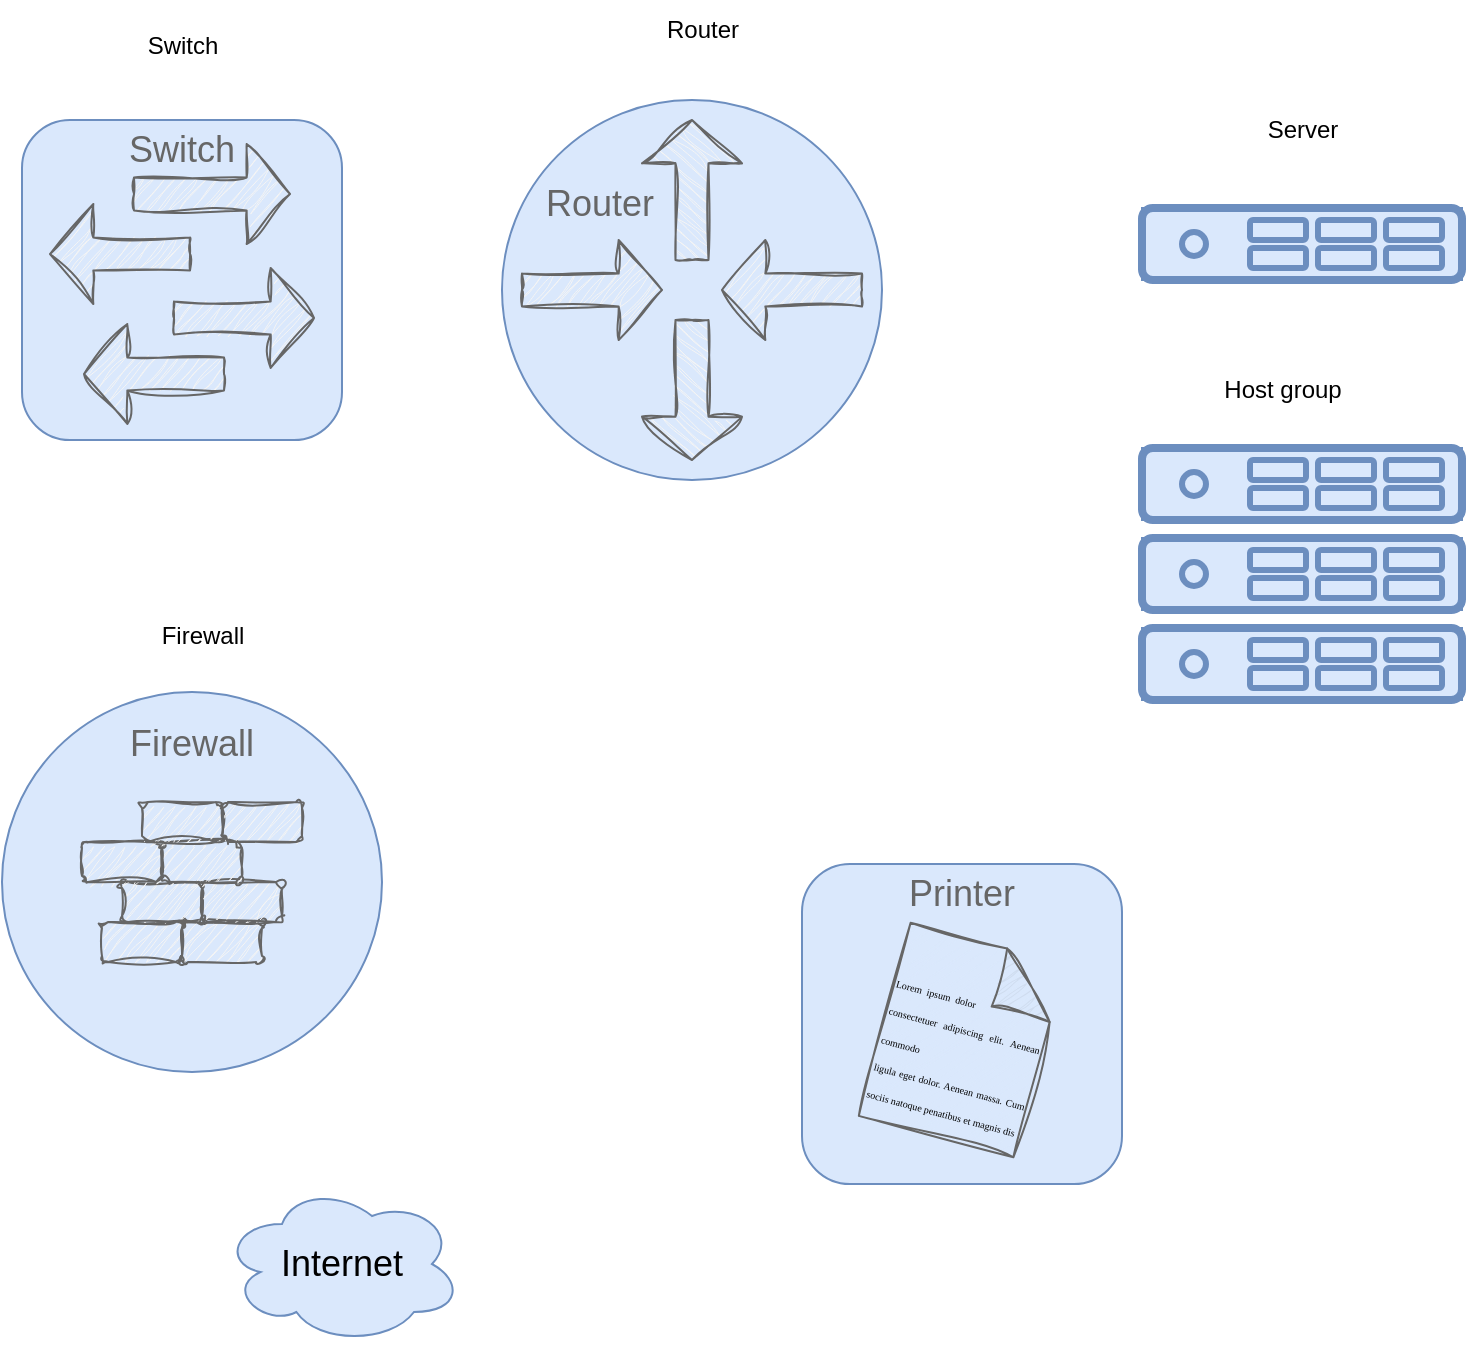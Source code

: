 <mxfile version="25.0.2">
  <diagram name="Seite-1" id="SrqFh5oyxcoo33-7i-of">
    <mxGraphModel dx="1728" dy="997" grid="1" gridSize="10" guides="1" tooltips="1" connect="1" arrows="1" fold="1" page="1" pageScale="1" pageWidth="827" pageHeight="1169" math="0" shadow="0">
      <root>
        <mxCell id="0" />
        <mxCell id="1" parent="0" />
        <mxCell id="4YILZ2q9aPKqP9c5X9KM-10" value="Router" style="text;html=1;align=center;verticalAlign=middle;resizable=0;points=[];autosize=1;strokeColor=none;fillColor=none;" parent="1" vertex="1">
          <mxGeometry x="370" y="360" width="60" height="30" as="geometry" />
        </mxCell>
        <mxCell id="4YILZ2q9aPKqP9c5X9KM-16" value="Switch" style="text;html=1;align=center;verticalAlign=middle;resizable=0;points=[];autosize=1;strokeColor=none;fillColor=none;" parent="1" vertex="1">
          <mxGeometry x="110" y="368" width="60" height="30" as="geometry" />
        </mxCell>
        <mxCell id="4YILZ2q9aPKqP9c5X9KM-25" value="" style="group;fillColor=#dae8fc;strokeColor=#6c8ebf;" parent="1" vertex="1" connectable="0">
          <mxGeometry x="620" y="464" width="160" height="36" as="geometry" />
        </mxCell>
        <mxCell id="4YILZ2q9aPKqP9c5X9KM-17" value="" style="rounded=1;whiteSpace=wrap;html=1;strokeWidth=4;fillColor=#dae8fc;strokeColor=#6c8ebf;" parent="4YILZ2q9aPKqP9c5X9KM-25" vertex="1">
          <mxGeometry width="160" height="36" as="geometry" />
        </mxCell>
        <mxCell id="4YILZ2q9aPKqP9c5X9KM-18" value="" style="ellipse;whiteSpace=wrap;html=1;aspect=fixed;strokeWidth=3;fillColor=#dae8fc;strokeColor=#6c8ebf;" parent="4YILZ2q9aPKqP9c5X9KM-25" vertex="1">
          <mxGeometry x="20" y="12" width="12" height="12" as="geometry" />
        </mxCell>
        <mxCell id="4YILZ2q9aPKqP9c5X9KM-19" value="" style="rounded=1;whiteSpace=wrap;html=1;strokeWidth=3;fillColor=#dae8fc;strokeColor=#6c8ebf;" parent="4YILZ2q9aPKqP9c5X9KM-25" vertex="1">
          <mxGeometry x="54" y="6" width="28" height="10" as="geometry" />
        </mxCell>
        <mxCell id="4YILZ2q9aPKqP9c5X9KM-20" value="" style="rounded=1;whiteSpace=wrap;html=1;strokeWidth=3;fillColor=#dae8fc;strokeColor=#6c8ebf;" parent="4YILZ2q9aPKqP9c5X9KM-25" vertex="1">
          <mxGeometry x="88" y="6" width="28" height="10" as="geometry" />
        </mxCell>
        <mxCell id="4YILZ2q9aPKqP9c5X9KM-21" value="" style="rounded=1;whiteSpace=wrap;html=1;strokeWidth=3;fillColor=#dae8fc;strokeColor=#6c8ebf;" parent="4YILZ2q9aPKqP9c5X9KM-25" vertex="1">
          <mxGeometry x="122" y="6" width="28" height="10" as="geometry" />
        </mxCell>
        <mxCell id="4YILZ2q9aPKqP9c5X9KM-22" value="" style="rounded=1;whiteSpace=wrap;html=1;strokeWidth=3;fillColor=#dae8fc;strokeColor=#6c8ebf;" parent="4YILZ2q9aPKqP9c5X9KM-25" vertex="1">
          <mxGeometry x="54" y="20" width="28" height="10" as="geometry" />
        </mxCell>
        <mxCell id="4YILZ2q9aPKqP9c5X9KM-23" value="" style="rounded=1;whiteSpace=wrap;html=1;strokeWidth=3;fillColor=#dae8fc;strokeColor=#6c8ebf;" parent="4YILZ2q9aPKqP9c5X9KM-25" vertex="1">
          <mxGeometry x="88" y="20" width="28" height="10" as="geometry" />
        </mxCell>
        <mxCell id="4YILZ2q9aPKqP9c5X9KM-24" value="" style="rounded=1;whiteSpace=wrap;html=1;strokeWidth=3;fillColor=#dae8fc;strokeColor=#6c8ebf;" parent="4YILZ2q9aPKqP9c5X9KM-25" vertex="1">
          <mxGeometry x="122" y="20" width="28" height="10" as="geometry" />
        </mxCell>
        <mxCell id="4YILZ2q9aPKqP9c5X9KM-26" value="" style="group;fillColor=none;fillStyle=auto;container=0;" parent="1" vertex="1" connectable="0">
          <mxGeometry x="300" y="410" width="190" height="190" as="geometry" />
        </mxCell>
        <mxCell id="4YILZ2q9aPKqP9c5X9KM-28" value="Server" style="text;html=1;align=center;verticalAlign=middle;resizable=0;points=[];autosize=1;strokeColor=none;fillColor=none;" parent="1" vertex="1">
          <mxGeometry x="670" y="410" width="60" height="30" as="geometry" />
        </mxCell>
        <mxCell id="4YILZ2q9aPKqP9c5X9KM-29" value="" style="group;fillColor=#dae8fc;strokeColor=#6c8ebf;" parent="1" vertex="1" connectable="0">
          <mxGeometry x="620" y="584" width="160" height="36" as="geometry" />
        </mxCell>
        <mxCell id="4YILZ2q9aPKqP9c5X9KM-30" value="" style="rounded=1;whiteSpace=wrap;html=1;strokeWidth=4;fillColor=#dae8fc;strokeColor=#6c8ebf;" parent="4YILZ2q9aPKqP9c5X9KM-29" vertex="1">
          <mxGeometry width="160" height="36" as="geometry" />
        </mxCell>
        <mxCell id="4YILZ2q9aPKqP9c5X9KM-31" value="" style="ellipse;whiteSpace=wrap;html=1;aspect=fixed;strokeWidth=3;fillColor=#dae8fc;strokeColor=#6c8ebf;" parent="4YILZ2q9aPKqP9c5X9KM-29" vertex="1">
          <mxGeometry x="20" y="12" width="12" height="12" as="geometry" />
        </mxCell>
        <mxCell id="4YILZ2q9aPKqP9c5X9KM-32" value="" style="rounded=1;whiteSpace=wrap;html=1;strokeWidth=3;fillColor=#dae8fc;strokeColor=#6c8ebf;" parent="4YILZ2q9aPKqP9c5X9KM-29" vertex="1">
          <mxGeometry x="54" y="6" width="28" height="10" as="geometry" />
        </mxCell>
        <mxCell id="4YILZ2q9aPKqP9c5X9KM-33" value="" style="rounded=1;whiteSpace=wrap;html=1;strokeWidth=3;fillColor=#dae8fc;strokeColor=#6c8ebf;" parent="4YILZ2q9aPKqP9c5X9KM-29" vertex="1">
          <mxGeometry x="88" y="6" width="28" height="10" as="geometry" />
        </mxCell>
        <mxCell id="4YILZ2q9aPKqP9c5X9KM-34" value="" style="rounded=1;whiteSpace=wrap;html=1;strokeWidth=3;fillColor=#dae8fc;strokeColor=#6c8ebf;" parent="4YILZ2q9aPKqP9c5X9KM-29" vertex="1">
          <mxGeometry x="122" y="6" width="28" height="10" as="geometry" />
        </mxCell>
        <mxCell id="4YILZ2q9aPKqP9c5X9KM-35" value="" style="rounded=1;whiteSpace=wrap;html=1;strokeWidth=3;fillColor=#dae8fc;strokeColor=#6c8ebf;" parent="4YILZ2q9aPKqP9c5X9KM-29" vertex="1">
          <mxGeometry x="54" y="20" width="28" height="10" as="geometry" />
        </mxCell>
        <mxCell id="4YILZ2q9aPKqP9c5X9KM-36" value="" style="rounded=1;whiteSpace=wrap;html=1;strokeWidth=3;fillColor=#dae8fc;strokeColor=#6c8ebf;" parent="4YILZ2q9aPKqP9c5X9KM-29" vertex="1">
          <mxGeometry x="88" y="20" width="28" height="10" as="geometry" />
        </mxCell>
        <mxCell id="4YILZ2q9aPKqP9c5X9KM-37" value="" style="rounded=1;whiteSpace=wrap;html=1;strokeWidth=3;fillColor=#dae8fc;strokeColor=#6c8ebf;" parent="4YILZ2q9aPKqP9c5X9KM-29" vertex="1">
          <mxGeometry x="122" y="20" width="28" height="10" as="geometry" />
        </mxCell>
        <mxCell id="4YILZ2q9aPKqP9c5X9KM-39" value="" style="group;fillColor=#dae8fc;strokeColor=#6c8ebf;" parent="1" vertex="1" connectable="0">
          <mxGeometry x="620" y="629" width="160" height="36" as="geometry" />
        </mxCell>
        <mxCell id="4YILZ2q9aPKqP9c5X9KM-40" value="" style="rounded=1;whiteSpace=wrap;html=1;strokeWidth=4;fillColor=#dae8fc;strokeColor=#6c8ebf;" parent="4YILZ2q9aPKqP9c5X9KM-39" vertex="1">
          <mxGeometry width="160" height="36" as="geometry" />
        </mxCell>
        <mxCell id="4YILZ2q9aPKqP9c5X9KM-41" value="" style="ellipse;whiteSpace=wrap;html=1;aspect=fixed;strokeWidth=3;fillColor=#dae8fc;strokeColor=#6c8ebf;" parent="4YILZ2q9aPKqP9c5X9KM-39" vertex="1">
          <mxGeometry x="20" y="12" width="12" height="12" as="geometry" />
        </mxCell>
        <mxCell id="4YILZ2q9aPKqP9c5X9KM-42" value="" style="rounded=1;whiteSpace=wrap;html=1;strokeWidth=3;fillColor=#dae8fc;strokeColor=#6c8ebf;" parent="4YILZ2q9aPKqP9c5X9KM-39" vertex="1">
          <mxGeometry x="54" y="6" width="28" height="10" as="geometry" />
        </mxCell>
        <mxCell id="4YILZ2q9aPKqP9c5X9KM-43" value="" style="rounded=1;whiteSpace=wrap;html=1;strokeWidth=3;fillColor=#dae8fc;strokeColor=#6c8ebf;" parent="4YILZ2q9aPKqP9c5X9KM-39" vertex="1">
          <mxGeometry x="88" y="6" width="28" height="10" as="geometry" />
        </mxCell>
        <mxCell id="4YILZ2q9aPKqP9c5X9KM-44" value="" style="rounded=1;whiteSpace=wrap;html=1;strokeWidth=3;fillColor=#dae8fc;strokeColor=#6c8ebf;" parent="4YILZ2q9aPKqP9c5X9KM-39" vertex="1">
          <mxGeometry x="122" y="6" width="28" height="10" as="geometry" />
        </mxCell>
        <mxCell id="4YILZ2q9aPKqP9c5X9KM-45" value="" style="rounded=1;whiteSpace=wrap;html=1;strokeWidth=3;fillColor=#dae8fc;strokeColor=#6c8ebf;" parent="4YILZ2q9aPKqP9c5X9KM-39" vertex="1">
          <mxGeometry x="54" y="20" width="28" height="10" as="geometry" />
        </mxCell>
        <mxCell id="4YILZ2q9aPKqP9c5X9KM-46" value="" style="rounded=1;whiteSpace=wrap;html=1;strokeWidth=3;fillColor=#dae8fc;strokeColor=#6c8ebf;" parent="4YILZ2q9aPKqP9c5X9KM-39" vertex="1">
          <mxGeometry x="88" y="20" width="28" height="10" as="geometry" />
        </mxCell>
        <mxCell id="4YILZ2q9aPKqP9c5X9KM-47" value="" style="rounded=1;whiteSpace=wrap;html=1;strokeWidth=3;fillColor=#dae8fc;strokeColor=#6c8ebf;" parent="4YILZ2q9aPKqP9c5X9KM-39" vertex="1">
          <mxGeometry x="122" y="20" width="28" height="10" as="geometry" />
        </mxCell>
        <mxCell id="4YILZ2q9aPKqP9c5X9KM-48" value="" style="group;fillColor=#dae8fc;strokeColor=#6c8ebf;" parent="1" vertex="1" connectable="0">
          <mxGeometry x="620" y="674" width="160" height="36" as="geometry" />
        </mxCell>
        <mxCell id="4YILZ2q9aPKqP9c5X9KM-49" value="" style="rounded=1;whiteSpace=wrap;html=1;strokeWidth=4;fillColor=#dae8fc;strokeColor=#6c8ebf;" parent="4YILZ2q9aPKqP9c5X9KM-48" vertex="1">
          <mxGeometry width="160" height="36" as="geometry" />
        </mxCell>
        <mxCell id="4YILZ2q9aPKqP9c5X9KM-50" value="" style="ellipse;whiteSpace=wrap;html=1;aspect=fixed;strokeWidth=3;fillColor=#dae8fc;strokeColor=#6c8ebf;" parent="4YILZ2q9aPKqP9c5X9KM-48" vertex="1">
          <mxGeometry x="20" y="12" width="12" height="12" as="geometry" />
        </mxCell>
        <mxCell id="4YILZ2q9aPKqP9c5X9KM-51" value="" style="rounded=1;whiteSpace=wrap;html=1;strokeWidth=3;fillColor=#dae8fc;strokeColor=#6c8ebf;" parent="4YILZ2q9aPKqP9c5X9KM-48" vertex="1">
          <mxGeometry x="54" y="6" width="28" height="10" as="geometry" />
        </mxCell>
        <mxCell id="4YILZ2q9aPKqP9c5X9KM-52" value="" style="rounded=1;whiteSpace=wrap;html=1;strokeWidth=3;fillColor=#dae8fc;strokeColor=#6c8ebf;" parent="4YILZ2q9aPKqP9c5X9KM-48" vertex="1">
          <mxGeometry x="88" y="6" width="28" height="10" as="geometry" />
        </mxCell>
        <mxCell id="4YILZ2q9aPKqP9c5X9KM-53" value="" style="rounded=1;whiteSpace=wrap;html=1;strokeWidth=3;fillColor=#dae8fc;strokeColor=#6c8ebf;" parent="4YILZ2q9aPKqP9c5X9KM-48" vertex="1">
          <mxGeometry x="122" y="6" width="28" height="10" as="geometry" />
        </mxCell>
        <mxCell id="4YILZ2q9aPKqP9c5X9KM-54" value="" style="rounded=1;whiteSpace=wrap;html=1;strokeWidth=3;fillColor=#dae8fc;strokeColor=#6c8ebf;" parent="4YILZ2q9aPKqP9c5X9KM-48" vertex="1">
          <mxGeometry x="54" y="20" width="28" height="10" as="geometry" />
        </mxCell>
        <mxCell id="4YILZ2q9aPKqP9c5X9KM-55" value="" style="rounded=1;whiteSpace=wrap;html=1;strokeWidth=3;fillColor=#dae8fc;strokeColor=#6c8ebf;" parent="4YILZ2q9aPKqP9c5X9KM-48" vertex="1">
          <mxGeometry x="88" y="20" width="28" height="10" as="geometry" />
        </mxCell>
        <mxCell id="4YILZ2q9aPKqP9c5X9KM-56" value="" style="rounded=1;whiteSpace=wrap;html=1;strokeWidth=3;fillColor=#dae8fc;strokeColor=#6c8ebf;" parent="4YILZ2q9aPKqP9c5X9KM-48" vertex="1">
          <mxGeometry x="122" y="20" width="28" height="10" as="geometry" />
        </mxCell>
        <mxCell id="4YILZ2q9aPKqP9c5X9KM-57" value="Host group" style="text;html=1;align=center;verticalAlign=middle;resizable=0;points=[];autosize=1;strokeColor=none;fillColor=none;" parent="1" vertex="1">
          <mxGeometry x="650" y="540" width="80" height="30" as="geometry" />
        </mxCell>
        <mxCell id="4YILZ2q9aPKqP9c5X9KM-59" value="&lt;font style=&quot;font-size: 18px;&quot; color=&quot;#666666&quot;&gt;Firewall&lt;/font&gt;&lt;div&gt;&lt;font style=&quot;font-size: 18px;&quot; color=&quot;#666666&quot;&gt;&lt;br&gt;&lt;/font&gt;&lt;/div&gt;&lt;div&gt;&lt;font style=&quot;font-size: 18px;&quot; color=&quot;#666666&quot;&gt;&lt;br&gt;&lt;/font&gt;&lt;/div&gt;&lt;div&gt;&lt;font style=&quot;font-size: 18px;&quot; color=&quot;#666666&quot;&gt;&lt;br&gt;&lt;/font&gt;&lt;/div&gt;&lt;div&gt;&lt;font style=&quot;font-size: 18px;&quot; color=&quot;#666666&quot;&gt;&lt;br&gt;&lt;/font&gt;&lt;/div&gt;&lt;div&gt;&lt;br&gt;&lt;/div&gt;&lt;div&gt;&lt;font style=&quot;font-size: 18px;&quot; color=&quot;#666666&quot;&gt;&lt;br&gt;&lt;/font&gt;&lt;/div&gt;&lt;div&gt;&lt;br&gt;&lt;/div&gt;" style="ellipse;whiteSpace=wrap;html=1;aspect=fixed;fillColor=#dae8fc;strokeColor=#6c8ebf;" parent="1" vertex="1">
          <mxGeometry x="50" y="706" width="190" height="190" as="geometry" />
        </mxCell>
        <mxCell id="4YILZ2q9aPKqP9c5X9KM-97" value="" style="rounded=1;whiteSpace=wrap;html=1;strokeWidth=1;sketch=1;curveFitting=1;jiggle=2;fillColor=#f5f5f5;strokeColor=#666666;fontColor=#333333;" parent="1" vertex="1">
          <mxGeometry x="100" y="821" width="40" height="20" as="geometry" />
        </mxCell>
        <mxCell id="4YILZ2q9aPKqP9c5X9KM-98" value="" style="rounded=1;whiteSpace=wrap;html=1;strokeWidth=1;sketch=1;curveFitting=1;jiggle=2;fillColor=#f5f5f5;strokeColor=#666666;fontColor=#333333;" parent="1" vertex="1">
          <mxGeometry x="140" y="821" width="40" height="20" as="geometry" />
        </mxCell>
        <mxCell id="4YILZ2q9aPKqP9c5X9KM-99" value="" style="rounded=1;whiteSpace=wrap;html=1;strokeWidth=1;sketch=1;curveFitting=1;jiggle=2;fillColor=#f5f5f5;strokeColor=#666666;fontColor=#333333;" parent="1" vertex="1">
          <mxGeometry x="110" y="801" width="40" height="20" as="geometry" />
        </mxCell>
        <mxCell id="4YILZ2q9aPKqP9c5X9KM-100" value="" style="rounded=1;whiteSpace=wrap;html=1;strokeWidth=1;sketch=1;curveFitting=1;jiggle=2;fillColor=#f5f5f5;strokeColor=#666666;fontColor=#333333;" parent="1" vertex="1">
          <mxGeometry x="150" y="801" width="40" height="20" as="geometry" />
        </mxCell>
        <mxCell id="4YILZ2q9aPKqP9c5X9KM-101" value="" style="rounded=1;whiteSpace=wrap;html=1;strokeWidth=1;sketch=1;curveFitting=1;jiggle=2;fillColor=#f5f5f5;strokeColor=#666666;fontColor=#333333;" parent="1" vertex="1">
          <mxGeometry x="90" y="781" width="40" height="20" as="geometry" />
        </mxCell>
        <mxCell id="4YILZ2q9aPKqP9c5X9KM-102" value="" style="rounded=1;whiteSpace=wrap;html=1;strokeWidth=1;sketch=1;curveFitting=1;jiggle=2;fillColor=#f5f5f5;strokeColor=#666666;fontColor=#333333;" parent="1" vertex="1">
          <mxGeometry x="130" y="781" width="40" height="20" as="geometry" />
        </mxCell>
        <mxCell id="4YILZ2q9aPKqP9c5X9KM-103" value="" style="rounded=1;whiteSpace=wrap;html=1;strokeWidth=1;sketch=1;curveFitting=1;jiggle=2;fillColor=#f5f5f5;strokeColor=#666666;fontColor=#333333;" parent="1" vertex="1">
          <mxGeometry x="120" y="761" width="40" height="20" as="geometry" />
        </mxCell>
        <mxCell id="4YILZ2q9aPKqP9c5X9KM-104" value="" style="rounded=1;whiteSpace=wrap;html=1;strokeWidth=1;sketch=1;curveFitting=1;jiggle=2;fillColor=#f5f5f5;strokeColor=#666666;fontColor=#333333;" parent="1" vertex="1">
          <mxGeometry x="160" y="761" width="40" height="20" as="geometry" />
        </mxCell>
        <mxCell id="4YILZ2q9aPKqP9c5X9KM-105" value="Firewall" style="text;html=1;align=center;verticalAlign=middle;resizable=0;points=[];autosize=1;strokeColor=none;fillColor=none;" parent="1" vertex="1">
          <mxGeometry x="120" y="663" width="60" height="30" as="geometry" />
        </mxCell>
        <mxCell id="4YILZ2q9aPKqP9c5X9KM-9" value="&lt;font style=&quot;font-size: 18px;&quot; color=&quot;#666666&quot;&gt;Switch&lt;/font&gt;&lt;div&gt;&lt;font color=&quot;#666666&quot;&gt;&lt;br&gt;&lt;/font&gt;&lt;/div&gt;&lt;div&gt;&lt;font color=&quot;#666666&quot;&gt;&lt;br&gt;&lt;/font&gt;&lt;/div&gt;&lt;div&gt;&lt;font color=&quot;#666666&quot;&gt;&lt;br&gt;&lt;/font&gt;&lt;/div&gt;&lt;div&gt;&lt;font color=&quot;#666666&quot;&gt;&lt;br&gt;&lt;/font&gt;&lt;/div&gt;&lt;div&gt;&lt;font color=&quot;#666666&quot;&gt;&lt;br&gt;&lt;/font&gt;&lt;/div&gt;&lt;div&gt;&lt;font color=&quot;#666666&quot;&gt;&lt;br&gt;&lt;/font&gt;&lt;/div&gt;&lt;div&gt;&lt;font color=&quot;#666666&quot;&gt;&lt;br&gt;&lt;/font&gt;&lt;/div&gt;&lt;div&gt;&lt;font color=&quot;#666666&quot;&gt;&lt;br&gt;&lt;/font&gt;&lt;/div&gt;&lt;div&gt;&lt;br&gt;&lt;/div&gt;" style="rounded=1;whiteSpace=wrap;html=1;fillColor=#dae8fc;strokeColor=#6c8ebf;container=0;" parent="1" vertex="1">
          <mxGeometry x="60" y="420" width="160" height="160" as="geometry" />
        </mxCell>
        <mxCell id="4YILZ2q9aPKqP9c5X9KM-11" value="" style="html=1;shadow=0;dashed=0;align=center;verticalAlign=middle;shape=mxgraph.arrows2.arrow;dy=0.67;dx=21.67;direction=north;notch=0;strokeColor=#666666;rotation=90;fillColor=#f5f5f5;sketch=1;curveFitting=1;jiggle=2;fontColor=#333333;container=0;" parent="1" vertex="1">
          <mxGeometry x="130" y="418" width="50" height="78" as="geometry" />
        </mxCell>
        <mxCell id="4YILZ2q9aPKqP9c5X9KM-12" value="" style="html=1;shadow=0;dashed=0;align=center;verticalAlign=middle;shape=mxgraph.arrows2.arrow;dy=0.67;dx=21.67;direction=north;notch=0;strokeColor=#666666;rotation=90;fillColor=#f5f5f5;fontColor=#333333;sketch=1;curveFitting=1;jiggle=2;container=0;" parent="1" vertex="1">
          <mxGeometry x="146" y="484" width="50" height="70" as="geometry" />
        </mxCell>
        <mxCell id="4YILZ2q9aPKqP9c5X9KM-13" value="" style="html=1;shadow=0;dashed=0;align=center;verticalAlign=middle;shape=mxgraph.arrows2.arrow;dy=0.67;dx=21.67;direction=north;notch=0;strokeColor=#666666;rotation=-90;fillColor=#f5f5f5;fontColor=#333333;sketch=1;curveFitting=1;jiggle=2;container=0;" parent="1" vertex="1">
          <mxGeometry x="84" y="452" width="50" height="70" as="geometry" />
        </mxCell>
        <mxCell id="4YILZ2q9aPKqP9c5X9KM-15" value="" style="html=1;shadow=0;dashed=0;align=center;verticalAlign=middle;shape=mxgraph.arrows2.arrow;dy=0.67;dx=21.67;direction=north;notch=0;strokeColor=#666666;rotation=-90;fillColor=#f5f5f5;fontColor=#333333;sketch=1;curveFitting=1;jiggle=2;container=0;" parent="1" vertex="1">
          <mxGeometry x="101" y="512" width="50" height="70" as="geometry" />
        </mxCell>
        <mxCell id="4YILZ2q9aPKqP9c5X9KM-2" value="&lt;font color=&quot;#666666&quot;&gt;&amp;nbsp; &amp;nbsp; Router&amp;nbsp;&lt;/font&gt;&lt;div&gt;&lt;font color=&quot;#666666&quot;&gt;&lt;br&gt;&lt;/font&gt;&lt;/div&gt;&lt;div&gt;&lt;font color=&quot;#666666&quot;&gt;&lt;br&gt;&lt;/font&gt;&lt;/div&gt;&lt;div&gt;&lt;font color=&quot;#666666&quot;&gt;&lt;br&gt;&lt;/font&gt;&lt;/div&gt;&lt;div&gt;&lt;br&gt;&lt;/div&gt;" style="ellipse;whiteSpace=wrap;html=1;aspect=fixed;fillColor=#dae8fc;strokeColor=#6c8ebf;container=0;align=left;fontSize=18;" parent="1" vertex="1">
          <mxGeometry x="300" y="410" width="190" height="190" as="geometry" />
        </mxCell>
        <mxCell id="4YILZ2q9aPKqP9c5X9KM-5" value="" style="html=1;shadow=0;dashed=0;align=center;verticalAlign=middle;shape=mxgraph.arrows2.arrow;dy=0.67;dx=21.67;direction=north;notch=0;strokeColor=#666666;fillColor=#f5f5f5;fontColor=#333333;sketch=1;curveFitting=1;jiggle=2;container=0;" parent="1" vertex="1">
          <mxGeometry x="370" y="420" width="50" height="70" as="geometry" />
        </mxCell>
        <mxCell id="4YILZ2q9aPKqP9c5X9KM-6" value="" style="html=1;shadow=0;dashed=0;align=center;verticalAlign=middle;shape=mxgraph.arrows2.arrow;dy=0.67;dx=21.67;direction=north;notch=0;strokeColor=#666666;rotation=-180;fillColor=#f5f5f5;fontColor=#333333;sketch=1;curveFitting=1;jiggle=2;container=0;" parent="1" vertex="1">
          <mxGeometry x="370" y="520" width="50" height="70" as="geometry" />
        </mxCell>
        <mxCell id="4YILZ2q9aPKqP9c5X9KM-7" value="" style="html=1;shadow=0;dashed=0;align=center;verticalAlign=middle;shape=mxgraph.arrows2.arrow;dy=0.67;dx=21.67;direction=north;notch=0;strokeColor=#666666;rotation=-90;fillColor=#f5f5f5;fontColor=#333333;sketch=1;curveFitting=1;jiggle=2;container=0;" parent="1" vertex="1">
          <mxGeometry x="420" y="470" width="50" height="70" as="geometry" />
        </mxCell>
        <mxCell id="4YILZ2q9aPKqP9c5X9KM-8" value="" style="html=1;shadow=0;dashed=0;align=center;verticalAlign=middle;shape=mxgraph.arrows2.arrow;dy=0.67;dx=21.67;direction=north;notch=0;strokeColor=#666666;rotation=90;fillColor=#f5f5f5;fontColor=#333333;sketch=1;curveFitting=1;jiggle=2;container=0;" parent="1" vertex="1">
          <mxGeometry x="320" y="470" width="50" height="70" as="geometry" />
        </mxCell>
        <mxCell id="nL1AtrRoDOZ6n--MC116-1" value="&lt;font style=&quot;font-size: 18px;&quot; color=&quot;#666666&quot;&gt;Printer&lt;/font&gt;&lt;div&gt;&lt;font style=&quot;font-size: 18px;&quot; color=&quot;#666666&quot;&gt;&lt;br&gt;&lt;/font&gt;&lt;/div&gt;&lt;div&gt;&lt;font style=&quot;font-size: 18px;&quot; color=&quot;#666666&quot;&gt;&lt;br&gt;&lt;/font&gt;&lt;/div&gt;&lt;div&gt;&lt;font style=&quot;font-size: 18px;&quot; color=&quot;#666666&quot;&gt;&lt;br&gt;&lt;/font&gt;&lt;/div&gt;&lt;div&gt;&lt;br&gt;&lt;/div&gt;&lt;div&gt;&lt;br&gt;&lt;/div&gt;&lt;div&gt;&lt;font style=&quot;font-size: 18px;&quot; color=&quot;#666666&quot;&gt;&lt;br&gt;&lt;/font&gt;&lt;/div&gt;&lt;div&gt;&lt;br&gt;&lt;/div&gt;" style="rounded=1;whiteSpace=wrap;html=1;fillColor=#dae8fc;strokeColor=#6c8ebf;container=0;" vertex="1" parent="1">
          <mxGeometry x="450" y="792" width="160" height="160" as="geometry" />
        </mxCell>
        <mxCell id="nL1AtrRoDOZ6n--MC116-7" value="&lt;div style=&quot;text-align: justify;&quot;&gt;&lt;span style=&quot;background-color: initial;&quot;&gt;&lt;font face=&quot;Comic Sans MS&quot; style=&quot;font-size: 5px;&quot;&gt;&lt;br&gt;&lt;/font&gt;&lt;/span&gt;&lt;/div&gt;&lt;div style=&quot;text-align: justify;&quot;&gt;&lt;span style=&quot;background-color: initial;&quot;&gt;&lt;font face=&quot;Comic Sans MS&quot; style=&quot;font-size: 5px;&quot;&gt;Lorem ipsum dolor&amp;nbsp; &amp;nbsp; &amp;nbsp; &amp;nbsp; &amp;nbsp; &amp;nbsp; &amp;nbsp; &amp;nbsp; consectetuer adipiscing elit. Aenean commodo&lt;br&gt; ligula eget dolor. Aenean massa. Cum sociis natoque penatibus et magnis dis&lt;/font&gt;&lt;/span&gt;&lt;/div&gt;" style="shape=note;whiteSpace=wrap;html=1;backgroundOutline=1;darkOpacity=0.05;rotation=15;fillColor=#dae8fc;strokeColor=#666666;sketch=1;curveFitting=1;jiggle=2;" vertex="1" parent="1">
          <mxGeometry x="490" y="830" width="80" height="100" as="geometry" />
        </mxCell>
        <mxCell id="nL1AtrRoDOZ6n--MC116-8" value="Internet" style="ellipse;shape=cloud;whiteSpace=wrap;html=1;fillColor=#dae8fc;strokeColor=#6c8ebf;fontSize=18;" vertex="1" parent="1">
          <mxGeometry x="160" y="952" width="120" height="80" as="geometry" />
        </mxCell>
      </root>
    </mxGraphModel>
  </diagram>
</mxfile>
